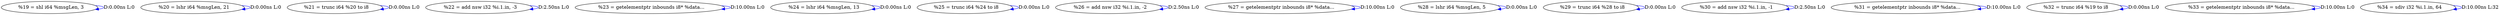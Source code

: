 digraph {
Node0x36ea750[label="  %19 = shl i64 %msgLen, 3"];
Node0x36ea750 -> Node0x36ea750[label="D:0.00ns L:0",color=blue];
Node0x36ea830[label="  %20 = lshr i64 %msgLen, 21"];
Node0x36ea830 -> Node0x36ea830[label="D:0.00ns L:0",color=blue];
Node0x36ea910[label="  %21 = trunc i64 %20 to i8"];
Node0x36ea910 -> Node0x36ea910[label="D:0.00ns L:0",color=blue];
Node0x36ea9f0[label="  %22 = add nsw i32 %i.1.in, -3"];
Node0x36ea9f0 -> Node0x36ea9f0[label="D:2.50ns L:0",color=blue];
Node0x36eaad0[label="  %23 = getelementptr inbounds i8* %data..."];
Node0x36eaad0 -> Node0x36eaad0[label="D:10.00ns L:0",color=blue];
Node0x36eac90[label="  %24 = lshr i64 %msgLen, 13"];
Node0x36eac90 -> Node0x36eac90[label="D:0.00ns L:0",color=blue];
Node0x36ead70[label="  %25 = trunc i64 %24 to i8"];
Node0x36ead70 -> Node0x36ead70[label="D:0.00ns L:0",color=blue];
Node0x36eae50[label="  %26 = add nsw i32 %i.1.in, -2"];
Node0x36eae50 -> Node0x36eae50[label="D:2.50ns L:0",color=blue];
Node0x36eaf30[label="  %27 = getelementptr inbounds i8* %data..."];
Node0x36eaf30 -> Node0x36eaf30[label="D:10.00ns L:0",color=blue];
Node0x36eb0f0[label="  %28 = lshr i64 %msgLen, 5"];
Node0x36eb0f0 -> Node0x36eb0f0[label="D:0.00ns L:0",color=blue];
Node0x36eb1d0[label="  %29 = trunc i64 %28 to i8"];
Node0x36eb1d0 -> Node0x36eb1d0[label="D:0.00ns L:0",color=blue];
Node0x36eb2b0[label="  %30 = add nsw i32 %i.1.in, -1"];
Node0x36eb2b0 -> Node0x36eb2b0[label="D:2.50ns L:0",color=blue];
Node0x36eb390[label="  %31 = getelementptr inbounds i8* %data..."];
Node0x36eb390 -> Node0x36eb390[label="D:10.00ns L:0",color=blue];
Node0x36eb550[label="  %32 = trunc i64 %19 to i8"];
Node0x36eb550 -> Node0x36eb550[label="D:0.00ns L:0",color=blue];
Node0x36eb630[label="  %33 = getelementptr inbounds i8* %data..."];
Node0x36eb630 -> Node0x36eb630[label="D:10.00ns L:0",color=blue];
Node0x36e88d0[label="  %34 = sdiv i32 %i.1.in, 64"];
Node0x36e88d0 -> Node0x36e88d0[label="D:10.00ns L:32",color=blue];
}

